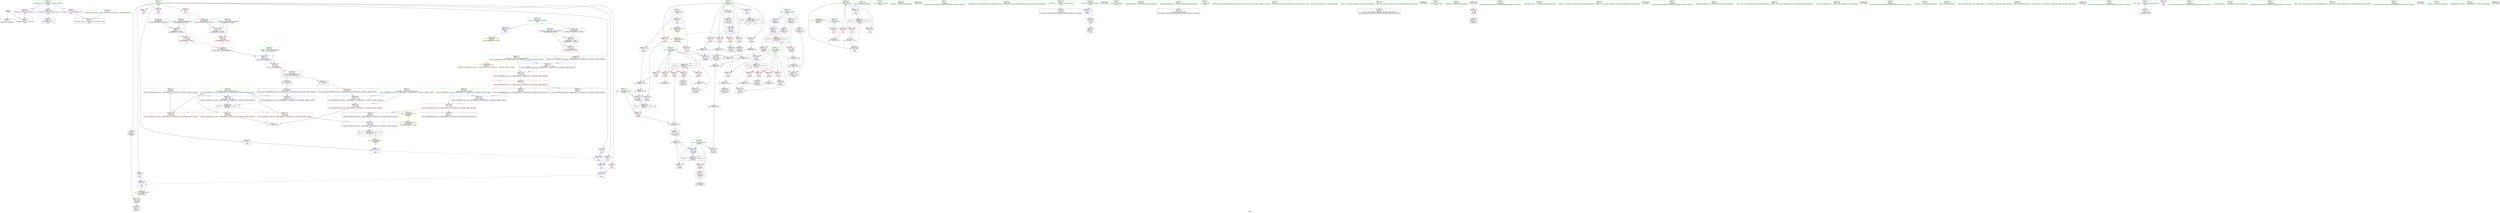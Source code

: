 digraph "SVFG" {
	label="SVFG";

	Node0x55f709852910 [shape=record,color=grey,label="{NodeID: 0\nNullPtr}"];
	Node0x55f709852910 -> Node0x55f70986d440[style=solid];
	Node0x55f709852910 -> Node0x55f709872c40[style=solid];
	Node0x55f70986bd70 [shape=record,color=purple,label="{NodeID: 97\n320\<--319\nincdec.ptr\<--\n_ZSt8__fill_aIPbbEN9__gnu_cxx11__enable_ifIXsr11__is_scalarIT0_EE7__valueEvE6__typeET_S6_RKS3_\n}"];
	Node0x55f70986bd70 -> Node0x55f709874400[style=solid];
	Node0x55f709869c20 [shape=record,color=green,label="{NodeID: 14\n8\<--15\nis\<--is_field_insensitive\nGlob }"];
	Node0x55f709869c20 -> Node0x55f70986e7b0[style=solid];
	Node0x55f709869c20 -> Node0x55f70986e880[style=solid];
	Node0x55f709869c20 -> Node0x55f70986e950[style=solid];
	Node0x55f709869c20 -> Node0x55f70986ea20[style=solid];
	Node0x55f709869c20 -> Node0x55f70986eaf0[style=solid];
	Node0x55f709869c20 -> Node0x55f70986ebc0[style=solid];
	Node0x55f709869c20 -> Node0x55f70986ec90[style=solid];
	Node0x55f709869c20 -> Node0x55f70986ed60[style=solid];
	Node0x55f709869c20 -> Node0x55f70986ee30[style=solid];
	Node0x55f70986c8d0 [shape=record,color=red,label="{NodeID: 111\n169\<--77\n\<--next\n_Z4workv\n}"];
	Node0x55f70986c8d0 -> Node0x55f7098794f0[style=solid];
	Node0x55f70986aa20 [shape=record,color=green,label="{NodeID: 28\n75\<--76\ni\<--i_field_insensitive\n_Z4workv\n}"];
	Node0x55f70986aa20 -> Node0x55f70986c4c0[style=solid];
	Node0x55f70986aa20 -> Node0x55f70986c590[style=solid];
	Node0x55f70986aa20 -> Node0x55f70986c660[style=solid];
	Node0x55f70986aa20 -> Node0x55f70986c730[style=solid];
	Node0x55f70986aa20 -> Node0x55f70986c800[style=solid];
	Node0x55f70986aa20 -> Node0x55f709872ee0[style=solid];
	Node0x55f70986aa20 -> Node0x55f709873080[style=solid];
	Node0x55f709871ce0 [shape=record,color=red,label="{NodeID: 125\n228\<--203\n\<--i\nmain\n}"];
	Node0x55f709871ce0 -> Node0x55f70987a0f0[style=solid];
	Node0x55f70986b6a0 [shape=record,color=green,label="{NodeID: 42\n235\<--236\nprintf\<--printf_field_insensitive\n}"];
	Node0x55f709872840 [shape=record,color=blue,label="{NodeID: 139\n18\<--19\nn\<--\nGlob }"];
	Node0x55f709872840 -> Node0x55f709884eb0[style=dashed];
	Node0x55f70986d340 [shape=record,color=green,label="{NodeID: 56\n32\<--331\n_GLOBAL__sub_I_xiaodao_0_1.cpp\<--_GLOBAL__sub_I_xiaodao_0_1.cpp_field_insensitive\n}"];
	Node0x55f70986d340 -> Node0x55f709872b40[style=solid];
	Node0x55f709879370 [shape=record,color=grey,label="{NodeID: 236\n150 = Binary(149, 100, )\n}"];
	Node0x55f709879370 -> Node0x55f7098732f0[style=solid];
	Node0x55f709873490 [shape=record,color=blue,label="{NodeID: 153\n79\<--174\nans\<--sub28\n_Z4workv\n}"];
	Node0x55f709873490 -> Node0x55f709883fb0[style=dashed];
	Node0x55f70986df90 [shape=record,color=black,label="{NodeID: 70\n157\<--156\nidxprom21\<--\n_Z4workv\n}"];
	Node0x55f709897870 [shape=record,color=black,label="{NodeID: 333\n237 = PHI(74, )\n}"];
	Node0x55f7098826b0 [shape=record,color=black,label="{NodeID: 250\nMR_14V_2 = PHI(MR_14V_3, MR_14V_1, )\npts\{150000 \}\n|{|<s1>17}}"];
	Node0x55f7098826b0 -> Node0x55f709874330[style=dashed];
	Node0x55f7098826b0:s1 -> Node0x55f70988ac00[style=dashed,color=blue];
	Node0x55f709873ff0 [shape=record,color=blue,label="{NodeID: 167\n292\<--289\n__first.addr\<--__first\n_ZSt8__fill_aIPbbEN9__gnu_cxx11__enable_ifIXsr11__is_scalarIT0_EE7__valueEvE6__typeET_S6_RKS3_\n}"];
	Node0x55f709873ff0 -> Node0x55f7098821b0[style=dashed];
	Node0x55f70986eaf0 [shape=record,color=purple,label="{NodeID: 84\n214\<--8\n\<--is\nmain\n}"];
	Node0x55f70986eaf0 -> Node0x55f7098737d0[style=solid];
	Node0x55f709868000 [shape=record,color=green,label="{NodeID: 1\n7\<--1\n__dso_handle\<--dummyObj\nGlob }"];
	Node0x55f70986be40 [shape=record,color=red,label="{NodeID: 98\n94\<--18\n\<--n\n_Z4workv\n}"];
	Node0x55f70986be40 -> Node0x55f70986d910[style=solid];
	Node0x55f709869d20 [shape=record,color=green,label="{NodeID: 15\n16\<--17\ncnt\<--cnt_field_insensitive\nGlob }"];
	Node0x55f709869d20 -> Node0x55f70986ef00[style=solid];
	Node0x55f709869d20 -> Node0x55f70986efd0[style=solid];
	Node0x55f709869d20 -> Node0x55f70986f0a0[style=solid];
	Node0x55f709869d20 -> Node0x55f70986f170[style=solid];
	Node0x55f709887790 [shape=record,color=yellow,style=double,label="{NodeID: 278\n4V_1 = ENCHI(MR_4V_0)\npts\{22 \}\nFun[_Z4workv]}"];
	Node0x55f709887790 -> Node0x55f70986c320[style=dashed];
	Node0x55f709887790 -> Node0x55f70986c3f0[style=dashed];
	Node0x55f70986c9a0 [shape=record,color=red,label="{NodeID: 112\n173\<--79\n\<--ans\n_Z4workv\n}"];
	Node0x55f70986c9a0 -> Node0x55f709879df0[style=solid];
	Node0x55f70986aaf0 [shape=record,color=green,label="{NodeID: 29\n77\<--78\nnext\<--next_field_insensitive\n_Z4workv\n}"];
	Node0x55f70986aaf0 -> Node0x55f70986c8d0[style=solid];
	Node0x55f70986aaf0 -> Node0x55f709873150[style=solid];
	Node0x55f70986aaf0 -> Node0x55f7098733c0[style=solid];
	Node0x55f709871db0 [shape=record,color=red,label="{NodeID: 126\n232\<--203\n\<--i\nmain\n}"];
	Node0x55f70986b7a0 [shape=record,color=green,label="{NodeID: 43\n239\<--240\n_ZNSolsEx\<--_ZNSolsEx_field_insensitive\n}"];
	Node0x55f709872940 [shape=record,color=blue,label="{NodeID: 140\n21\<--19\nL\<--\nGlob }"];
	Node0x55f709872940 -> Node0x55f709886360[style=dashed];
	Node0x55f70986d440 [shape=record,color=black,label="{NodeID: 57\n2\<--3\ndummyVal\<--dummyVal\n}"];
	Node0x55f7098794f0 [shape=record,color=grey,label="{NodeID: 237\n171 = Binary(169, 170, )\n}"];
	Node0x55f7098794f0 -> Node0x55f70986e060[style=solid];
	Node0x55f709873560 [shape=record,color=blue,label="{NodeID: 154\n81\<--178\ni16\<--dec30\n_Z4workv\n}"];
	Node0x55f709873560 -> Node0x55f7098844b0[style=dashed];
	Node0x55f70986e060 [shape=record,color=black,label="{NodeID: 71\n172\<--171\nconv27\<--sub26\n_Z4workv\n}"];
	Node0x55f70986e060 -> Node0x55f709879df0[style=solid];
	Node0x55f709897aa0 [shape=record,color=black,label="{NodeID: 334\n238 = PHI()\n}"];
	Node0x55f709882bb0 [shape=record,color=black,label="{NodeID: 251\nMR_6V_3 = PHI(MR_6V_4, MR_6V_2, )\npts\{76 \}\n}"];
	Node0x55f709882bb0 -> Node0x55f70986c4c0[style=dashed];
	Node0x55f709882bb0 -> Node0x55f70986c590[style=dashed];
	Node0x55f709882bb0 -> Node0x55f70986c660[style=dashed];
	Node0x55f709882bb0 -> Node0x55f70986c730[style=dashed];
	Node0x55f709882bb0 -> Node0x55f70986c800[style=dashed];
	Node0x55f709882bb0 -> Node0x55f709873080[style=dashed];
	Node0x55f7098740c0 [shape=record,color=blue,label="{NodeID: 168\n294\<--290\n__last.addr\<--__last\n_ZSt8__fill_aIPbbEN9__gnu_cxx11__enable_ifIXsr11__is_scalarIT0_EE7__valueEvE6__typeET_S6_RKS3_\n}"];
	Node0x55f7098740c0 -> Node0x55f709872430[style=dashed];
	Node0x55f70986ebc0 [shape=record,color=purple,label="{NodeID: 85\n217\<--8\n\<--is\nmain\n}"];
	Node0x55f70986ebc0 -> Node0x55f7098738a0[style=solid];
	Node0x55f709868b90 [shape=record,color=green,label="{NodeID: 2\n19\<--1\n\<--dummyObj\nCan only get source location for instruction, argument, global var or function.}"];
	Node0x55f709886360 [shape=record,color=yellow,style=double,label="{NodeID: 265\n4V_1 = ENCHI(MR_4V_0)\npts\{22 \}\nFun[main]|{<s0>12}}"];
	Node0x55f709886360:s0 -> Node0x55f709887790[style=dashed,color=red];
	Node0x55f70986bf10 [shape=record,color=red,label="{NodeID: 99\n98\<--18\n\<--n\n_Z4workv\n}"];
	Node0x55f70986bf10 -> Node0x55f709879c70[style=solid];
	Node0x55f709869e20 [shape=record,color=green,label="{NodeID: 16\n18\<--20\nn\<--n_field_insensitive\nGlob }"];
	Node0x55f709869e20 -> Node0x55f70986be40[style=solid];
	Node0x55f709869e20 -> Node0x55f70986bf10[style=solid];
	Node0x55f709869e20 -> Node0x55f70986bfe0[style=solid];
	Node0x55f709869e20 -> Node0x55f70986c0b0[style=solid];
	Node0x55f709869e20 -> Node0x55f70986c180[style=solid];
	Node0x55f709869e20 -> Node0x55f70986c250[style=solid];
	Node0x55f709869e20 -> Node0x55f709872840[style=solid];
	Node0x55f709869e20 -> Node0x55f709872d40[style=solid];
	Node0x55f70986ca70 [shape=record,color=red,label="{NodeID: 113\n181\<--79\n\<--ans\n_Z4workv\n}"];
	Node0x55f70986ca70 -> Node0x55f70986e130[style=solid];
	Node0x55f70986abc0 [shape=record,color=green,label="{NodeID: 30\n79\<--80\nans\<--ans_field_insensitive\n_Z4workv\n}"];
	Node0x55f70986abc0 -> Node0x55f70986c9a0[style=solid];
	Node0x55f70986abc0 -> Node0x55f70986ca70[style=solid];
	Node0x55f70986abc0 -> Node0x55f709873220[style=solid];
	Node0x55f70986abc0 -> Node0x55f709873490[style=solid];
	Node0x55f709871e80 [shape=record,color=red,label="{NodeID: 127\n247\<--203\n\<--i\nmain\n}"];
	Node0x55f709871e80 -> Node0x55f7098788f0[style=solid];
	Node0x55f70986b8a0 [shape=record,color=green,label="{NodeID: 44\n242\<--243\n_ZSt4endlIcSt11char_traitsIcEERSt13basic_ostreamIT_T0_ES6_\<--_ZSt4endlIcSt11char_traitsIcEERSt13basic_ostreamIT_T0_ES6__field_insensitive\n}"];
	Node0x55f709872a40 [shape=record,color=blue,label="{NodeID: 141\n336\<--31\nllvm.global_ctors_0\<--\nGlob }"];
	Node0x55f70986d540 [shape=record,color=black,label="{NodeID: 58\n24\<--23\n\<--_Z1sB5cxx11\nCan only get source location for instruction, argument, global var or function.}"];
	Node0x55f709879670 [shape=record,color=grey,label="{NodeID: 238\n118 = Binary(117, 100, )\n}"];
	Node0x55f709879670 -> Node0x55f70986dc50[style=solid];
	Node0x55f709873630 [shape=record,color=blue,label="{NodeID: 155\n197\<--19\nretval\<--\nmain\n}"];
	Node0x55f709873630 -> Node0x55f709871b40[style=dashed];
	Node0x55f70986e130 [shape=record,color=black,label="{NodeID: 72\n74\<--181\n_Z4workv_ret\<--\n_Z4workv\n|{<s0>12}}"];
	Node0x55f70986e130:s0 -> Node0x55f709897870[style=solid,color=blue];
	Node0x55f709897b70 [shape=record,color=black,label="{NodeID: 335\n241 = PHI()\n}"];
	Node0x55f7098830b0 [shape=record,color=black,label="{NodeID: 252\nMR_16V_3 = PHI(MR_16V_4, MR_16V_2, )\npts\{170000 \}\n|{|<s3>12}}"];
	Node0x55f7098830b0 -> Node0x55f7098719a0[style=dashed];
	Node0x55f7098830b0 -> Node0x55f709871a70[style=dashed];
	Node0x55f7098830b0 -> Node0x55f709872fb0[style=dashed];
	Node0x55f7098830b0:s3 -> Node0x55f709884eb0[style=dashed,color=blue];
	Node0x55f709874190 [shape=record,color=blue,label="{NodeID: 169\n296\<--291\n__value.addr\<--__value\n_ZSt8__fill_aIPbbEN9__gnu_cxx11__enable_ifIXsr11__is_scalarIT0_EE7__valueEvE6__typeET_S6_RKS3_\n}"];
	Node0x55f709874190 -> Node0x55f709872500[style=dashed];
	Node0x55f70986ec90 [shape=record,color=purple,label="{NodeID: 86\n219\<--8\n\<--is\nmain\n}"];
	Node0x55f70986ec90 -> Node0x55f709873970[style=solid];
	Node0x55f709868c20 [shape=record,color=green,label="{NodeID: 3\n26\<--1\n_ZSt3cin\<--dummyObj\nGlob }"];
	Node0x55f70986bfe0 [shape=record,color=red,label="{NodeID: 100\n136\<--18\n\<--n\n_Z4workv\n}"];
	Node0x55f70986bfe0 -> Node0x55f709873150[style=solid];
	Node0x55f709869f20 [shape=record,color=green,label="{NodeID: 17\n21\<--22\nL\<--L_field_insensitive\nGlob }"];
	Node0x55f709869f20 -> Node0x55f70986c320[style=solid];
	Node0x55f709869f20 -> Node0x55f70986c3f0[style=solid];
	Node0x55f709869f20 -> Node0x55f709872940[style=solid];
	Node0x55f70986cb40 [shape=record,color=red,label="{NodeID: 114\n153\<--81\n\<--i16\n_Z4workv\n}"];
	Node0x55f70986cb40 -> Node0x55f70987a570[style=solid];
	Node0x55f70986ac90 [shape=record,color=green,label="{NodeID: 31\n81\<--82\ni16\<--i16_field_insensitive\n_Z4workv\n}"];
	Node0x55f70986ac90 -> Node0x55f70986cb40[style=solid];
	Node0x55f70986ac90 -> Node0x55f709871500[style=solid];
	Node0x55f70986ac90 -> Node0x55f709871590[style=solid];
	Node0x55f70986ac90 -> Node0x55f709871660[style=solid];
	Node0x55f70986ac90 -> Node0x55f709871730[style=solid];
	Node0x55f70986ac90 -> Node0x55f7098732f0[style=solid];
	Node0x55f70986ac90 -> Node0x55f709873560[style=solid];
	Node0x55f709871f50 [shape=record,color=red,label="{NodeID: 128\n266\<--257\n\<--__first.addr\n_ZSt4fillIPbbEvT_S1_RKT0_\n|{<s0>15}}"];
	Node0x55f709871f50:s0 -> Node0x55f709898420[style=solid,color=red];
	Node0x55f70986b9a0 [shape=record,color=green,label="{NodeID: 45\n244\<--245\n_ZNSolsEPFRSoS_E\<--_ZNSolsEPFRSoS_E_field_insensitive\n}"];
	Node0x55f709872b40 [shape=record,color=blue,label="{NodeID: 142\n337\<--32\nllvm.global_ctors_1\<--_GLOBAL__sub_I_xiaodao_0_1.cpp\nGlob }"];
	Node0x55f70986d640 [shape=record,color=black,label="{NodeID: 59\n43\<--44\n\<--_ZNSt8ios_base4InitD1Ev\nCan only get source location for instruction, argument, global var or function.}"];
	Node0x55f70988ac00 [shape=record,color=yellow,style=double,label="{NodeID: 322\n14V_2 = CSCHI(MR_14V_1)\npts\{150000 \}\nCS[]|{<s0>9}}"];
	Node0x55f70988ac00:s0 -> Node0x55f7098737d0[style=dashed,color=blue];
	Node0x55f7098797f0 [shape=record,color=grey,label="{NodeID: 239\n178 = Binary(177, 133, )\n}"];
	Node0x55f7098797f0 -> Node0x55f709873560[style=solid];
	Node0x55f709873700 [shape=record,color=blue,label="{NodeID: 156\n199\<--207\nref.tmp\<--\nmain\n|{<s0>9}}"];
	Node0x55f709873700:s0 -> Node0x55f7098871f0[style=dashed,color=red];
	Node0x55f70986e200 [shape=record,color=black,label="{NodeID: 73\n196\<--251\nmain_ret\<--\nmain\n}"];
	Node0x55f709897c40 [shape=record,color=black,label="{NodeID: 336\n289 = PHI(267, )\n0th arg _ZSt8__fill_aIPbbEN9__gnu_cxx11__enable_ifIXsr11__is_scalarIT0_EE7__valueEvE6__typeET_S6_RKS3_ }"];
	Node0x55f709897c40 -> Node0x55f709873ff0[style=solid];
	Node0x55f709874260 [shape=record,color=blue,label="{NodeID: 170\n298\<--306\n__tmp\<--frombool\n_ZSt8__fill_aIPbbEN9__gnu_cxx11__enable_ifIXsr11__is_scalarIT0_EE7__valueEvE6__typeET_S6_RKS3_\n}"];
	Node0x55f709874260 -> Node0x55f7098725d0[style=dashed];
	Node0x55f70986ed60 [shape=record,color=purple,label="{NodeID: 87\n221\<--8\n\<--is\nmain\n}"];
	Node0x55f70986ed60 -> Node0x55f709873a40[style=solid];
	Node0x55f709868cb0 [shape=record,color=green,label="{NodeID: 4\n27\<--1\n.str\<--dummyObj\nGlob }"];
	Node0x55f70986c0b0 [shape=record,color=red,label="{NodeID: 101\n138\<--18\n\<--n\n_Z4workv\n}"];
	Node0x55f70986c0b0 -> Node0x55f70986ddf0[style=solid];
	Node0x55f70986a020 [shape=record,color=green,label="{NodeID: 18\n23\<--25\n_Z1sB5cxx11\<--_Z1sB5cxx11_field_insensitive\nGlob }"];
	Node0x55f70986a020 -> Node0x55f70986d540[style=solid];
	Node0x55f709871500 [shape=record,color=red,label="{NodeID: 115\n156\<--81\n\<--i16\n_Z4workv\n}"];
	Node0x55f709871500 -> Node0x55f70986df90[style=solid];
	Node0x55f70986ad60 [shape=record,color=green,label="{NodeID: 32\n84\<--85\n_ZStrsIcSt11char_traitsIcESaIcEERSt13basic_istreamIT_T0_ES7_RNSt7__cxx1112basic_stringIS4_S5_T1_EE\<--_ZStrsIcSt11char_traitsIcESaIcEERSt13basic_istreamIT_T0_ES7_RNSt7__cxx1112basic_stringIS4_S5_T1_EE_field_insensitive\n}"];
	Node0x55f709872020 [shape=record,color=red,label="{NodeID: 129\n270\<--259\n\<--__last.addr\n_ZSt4fillIPbbEvT_S1_RKT0_\n|{<s0>16}}"];
	Node0x55f709872020:s0 -> Node0x55f709898420[style=solid,color=red];
	Node0x55f70986baa0 [shape=record,color=green,label="{NodeID: 46\n257\<--258\n__first.addr\<--__first.addr_field_insensitive\n_ZSt4fillIPbbEvT_S1_RKT0_\n}"];
	Node0x55f70986baa0 -> Node0x55f709871f50[style=solid];
	Node0x55f70986baa0 -> Node0x55f709873d80[style=solid];
	Node0x55f709872c40 [shape=record,color=blue, style = dotted,label="{NodeID: 143\n338\<--3\nllvm.global_ctors_2\<--dummyVal\nGlob }"];
	Node0x55f70986d740 [shape=record,color=black,label="{NodeID: 60\n64\<--65\n\<--_ZNSt7__cxx1112basic_stringIcSt11char_traitsIcESaIcEED1Ev\nCan only get source location for instruction, argument, global var or function.}"];
	Node0x55f709895b90 [shape=record,color=black,label="{NodeID: 323\n83 = PHI()\n}"];
	Node0x55f709879970 [shape=record,color=grey,label="{NodeID: 240\n132 = Binary(131, 133, )\n}"];
	Node0x55f709879970 -> Node0x55f709873080[style=solid];
	Node0x55f7098737d0 [shape=record,color=blue,label="{NodeID: 157\n214\<--216\n\<--\nmain\n}"];
	Node0x55f7098737d0 -> Node0x55f7098738a0[style=dashed];
	Node0x55f70986e2d0 [shape=record,color=black,label="{NodeID: 74\n305\<--304\ntobool\<--\n_ZSt8__fill_aIPbbEN9__gnu_cxx11__enable_ifIXsr11__is_scalarIT0_EE7__valueEvE6__typeET_S6_RKS3_\n}"];
	Node0x55f709897de0 [shape=record,color=black,label="{NodeID: 337\n290 = PHI(271, )\n1st arg _ZSt8__fill_aIPbbEN9__gnu_cxx11__enable_ifIXsr11__is_scalarIT0_EE7__valueEvE6__typeET_S6_RKS3_ }"];
	Node0x55f709897de0 -> Node0x55f7098740c0[style=solid];
	Node0x55f709883ab0 [shape=record,color=black,label="{NodeID: 254\nMR_8V_3 = PHI(MR_8V_5, MR_8V_2, )\npts\{78 \}\n}"];
	Node0x55f709883ab0 -> Node0x55f70986c8d0[style=dashed];
	Node0x55f709883ab0 -> Node0x55f7098733c0[style=dashed];
	Node0x55f709883ab0 -> Node0x55f709883ab0[style=dashed];
	Node0x55f709874330 [shape=record,color=blue,label="{NodeID: 171\n315\<--316\n\<--frombool2\n_ZSt8__fill_aIPbbEN9__gnu_cxx11__enable_ifIXsr11__is_scalarIT0_EE7__valueEvE6__typeET_S6_RKS3_\n}"];
	Node0x55f709874330 -> Node0x55f7098826b0[style=dashed];
	Node0x55f70986ee30 [shape=record,color=purple,label="{NodeID: 88\n223\<--8\n\<--is\nmain\n}"];
	Node0x55f70986ee30 -> Node0x55f709873b10[style=solid];
	Node0x55f709868d40 [shape=record,color=green,label="{NodeID: 5\n29\<--1\n_ZSt4cout\<--dummyObj\nGlob }"];
	Node0x55f709886e40 [shape=record,color=yellow,style=double,label="{NodeID: 268\n23V_1 = ENCHI(MR_23V_0)\npts\{202 \}\nFun[main]}"];
	Node0x55f709886e40 -> Node0x55f709871c10[style=dashed];
	Node0x55f70986c180 [shape=record,color=red,label="{NodeID: 102\n142\<--18\n\<--n\n_Z4workv\n}"];
	Node0x55f70986c180 -> Node0x55f709878a70[style=solid];
	Node0x55f70986a120 [shape=record,color=green,label="{NodeID: 19\n30\<--34\nllvm.global_ctors\<--llvm.global_ctors_field_insensitive\nGlob }"];
	Node0x55f70986a120 -> Node0x55f70986f310[style=solid];
	Node0x55f70986a120 -> Node0x55f70986f410[style=solid];
	Node0x55f70986a120 -> Node0x55f70986bc70[style=solid];
	Node0x55f709871590 [shape=record,color=red,label="{NodeID: 116\n163\<--81\n\<--i16\n_Z4workv\n}"];
	Node0x55f709871590 -> Node0x55f709879070[style=solid];
	Node0x55f70986ae60 [shape=record,color=green,label="{NodeID: 33\n87\<--88\n_ZNSirsERi\<--_ZNSirsERi_field_insensitive\n}"];
	Node0x55f7098720f0 [shape=record,color=red,label="{NodeID: 130\n272\<--261\n\<--__value.addr\n_ZSt4fillIPbbEvT_S1_RKT0_\n|{<s0>17}}"];
	Node0x55f7098720f0:s0 -> Node0x55f709897f20[style=solid,color=red];
	Node0x55f70986bb70 [shape=record,color=green,label="{NodeID: 47\n259\<--260\n__last.addr\<--__last.addr_field_insensitive\n_ZSt4fillIPbbEvT_S1_RKT0_\n}"];
	Node0x55f70986bb70 -> Node0x55f709872020[style=solid];
	Node0x55f70986bb70 -> Node0x55f709873e50[style=solid];
	Node0x55f709872d40 [shape=record,color=blue,label="{NodeID: 144\n18\<--92\nn\<--conv\n_Z4workv\n|{|<s6>12}}"];
	Node0x55f709872d40 -> Node0x55f70986be40[style=dashed];
	Node0x55f709872d40 -> Node0x55f70986bf10[style=dashed];
	Node0x55f709872d40 -> Node0x55f70986bfe0[style=dashed];
	Node0x55f709872d40 -> Node0x55f70986c0b0[style=dashed];
	Node0x55f709872d40 -> Node0x55f70986c180[style=dashed];
	Node0x55f709872d40 -> Node0x55f70986c250[style=dashed];
	Node0x55f709872d40:s6 -> Node0x55f709884eb0[style=dashed,color=blue];
	Node0x55f70986d840 [shape=record,color=black,label="{NodeID: 61\n92\<--89\nconv\<--call2\n_Z4workv\n}"];
	Node0x55f70986d840 -> Node0x55f709872d40[style=solid];
	Node0x55f709894c30 [shape=record,color=black,label="{NodeID: 324\n108 = PHI()\n}"];
	Node0x55f709894c30 -> Node0x55f709871800[style=solid];
	Node0x55f709879af0 [shape=record,color=grey,label="{NodeID: 241\n122 = Binary(121, 100, )\n}"];
	Node0x55f709879af0 -> Node0x55f709588470[style=solid];
	Node0x55f7098738a0 [shape=record,color=blue,label="{NodeID: 158\n217\<--216\n\<--\nmain\n}"];
	Node0x55f7098738a0 -> Node0x55f709873970[style=dashed];
	Node0x55f70986e3a0 [shape=record,color=black,label="{NodeID: 75\n306\<--304\nfrombool\<--\n_ZSt8__fill_aIPbbEN9__gnu_cxx11__enable_ifIXsr11__is_scalarIT0_EE7__valueEvE6__typeET_S6_RKS3_\n}"];
	Node0x55f70986e3a0 -> Node0x55f709874260[style=solid];
	Node0x55f709897f20 [shape=record,color=black,label="{NodeID: 338\n291 = PHI(272, )\n2nd arg _ZSt8__fill_aIPbbEN9__gnu_cxx11__enable_ifIXsr11__is_scalarIT0_EE7__valueEvE6__typeET_S6_RKS3_ }"];
	Node0x55f709897f20 -> Node0x55f709874190[style=solid];
	Node0x55f709883fb0 [shape=record,color=black,label="{NodeID: 255\nMR_10V_3 = PHI(MR_10V_4, MR_10V_2, )\npts\{80 \}\n}"];
	Node0x55f709883fb0 -> Node0x55f70986c9a0[style=dashed];
	Node0x55f709883fb0 -> Node0x55f70986ca70[style=dashed];
	Node0x55f709883fb0 -> Node0x55f709873490[style=dashed];
	Node0x55f709874400 [shape=record,color=blue,label="{NodeID: 172\n292\<--320\n__first.addr\<--incdec.ptr\n_ZSt8__fill_aIPbbEN9__gnu_cxx11__enable_ifIXsr11__is_scalarIT0_EE7__valueEvE6__typeET_S6_RKS3_\n}"];
	Node0x55f709874400 -> Node0x55f7098821b0[style=dashed];
	Node0x55f70986ef00 [shape=record,color=purple,label="{NodeID: 89\n96\<--16\narrayidx\<--cnt\n_Z4workv\n}"];
	Node0x55f70986ef00 -> Node0x55f709872e10[style=solid];
	Node0x55f709869580 [shape=record,color=green,label="{NodeID: 6\n31\<--1\n\<--dummyObj\nCan only get source location for instruction, argument, global var or function.}"];
	Node0x55f70986c250 [shape=record,color=red,label="{NodeID: 103\n149\<--18\n\<--n\n_Z4workv\n}"];
	Node0x55f70986c250 -> Node0x55f709879370[style=solid];
	Node0x55f70986a220 [shape=record,color=green,label="{NodeID: 20\n35\<--36\n__cxx_global_var_init\<--__cxx_global_var_init_field_insensitive\n}"];
	Node0x55f709887bf0 [shape=record,color=yellow,style=double,label="{NodeID: 283\n14V_1 = ENCHI(MR_14V_0)\npts\{150000 \}\nFun[_Z4workv]}"];
	Node0x55f709887bf0 -> Node0x55f7098718d0[style=dashed];
	Node0x55f709871660 [shape=record,color=red,label="{NodeID: 117\n170\<--81\n\<--i16\n_Z4workv\n}"];
	Node0x55f709871660 -> Node0x55f7098794f0[style=solid];
	Node0x55f70986af60 [shape=record,color=green,label="{NodeID: 34\n90\<--91\n_ZNKSt7__cxx1112basic_stringIcSt11char_traitsIcESaIcEE4sizeEv\<--_ZNKSt7__cxx1112basic_stringIcSt11char_traitsIcESaIcEE4sizeEv_field_insensitive\n}"];
	Node0x55f7098721c0 [shape=record,color=red,label="{NodeID: 131\n309\<--292\n\<--__first.addr\n_ZSt8__fill_aIPbbEN9__gnu_cxx11__enable_ifIXsr11__is_scalarIT0_EE7__valueEvE6__typeET_S6_RKS3_\n}"];
	Node0x55f7098721c0 -> Node0x55f709879f70[style=solid];
	Node0x55f70986cc60 [shape=record,color=green,label="{NodeID: 48\n261\<--262\n__value.addr\<--__value.addr_field_insensitive\n_ZSt4fillIPbbEvT_S1_RKT0_\n}"];
	Node0x55f70986cc60 -> Node0x55f7098720f0[style=solid];
	Node0x55f70986cc60 -> Node0x55f709873f20[style=solid];
	Node0x55f709588470 [shape=record,color=black,label="{NodeID: 228\n125 = PHI(122, 19, )\n}"];
	Node0x55f709588470 -> Node0x55f709872fb0[style=solid];
	Node0x55f709872e10 [shape=record,color=blue,label="{NodeID: 145\n96\<--19\narrayidx\<--\n_Z4workv\n}"];
	Node0x55f709872e10 -> Node0x55f7098830b0[style=dashed];
	Node0x55f70986d910 [shape=record,color=black,label="{NodeID: 62\n95\<--94\nidxprom\<--\n_Z4workv\n}"];
	Node0x55f709894d30 [shape=record,color=black,label="{NodeID: 325\n42 = PHI()\n}"];
	Node0x55f709879c70 [shape=record,color=grey,label="{NodeID: 242\n99 = Binary(98, 100, )\n}"];
	Node0x55f709879c70 -> Node0x55f709872ee0[style=solid];
	Node0x55f709873970 [shape=record,color=blue,label="{NodeID: 159\n219\<--216\n\<--\nmain\n}"];
	Node0x55f709873970 -> Node0x55f709873a40[style=dashed];
	Node0x55f70986e470 [shape=record,color=black,label="{NodeID: 76\n314\<--313\ntobool1\<--\n_ZSt8__fill_aIPbbEN9__gnu_cxx11__enable_ifIXsr11__is_scalarIT0_EE7__valueEvE6__typeET_S6_RKS3_\n}"];
	Node0x55f709898060 [shape=record,color=black,label="{NodeID: 339\n254 = PHI(208, )\n0th arg _ZSt4fillIPbbEvT_S1_RKT0_ }"];
	Node0x55f709898060 -> Node0x55f709873d80[style=solid];
	Node0x55f7098844b0 [shape=record,color=black,label="{NodeID: 256\nMR_12V_3 = PHI(MR_12V_4, MR_12V_2, )\npts\{82 \}\n}"];
	Node0x55f7098844b0 -> Node0x55f70986cb40[style=dashed];
	Node0x55f7098844b0 -> Node0x55f709871500[style=dashed];
	Node0x55f7098844b0 -> Node0x55f709871590[style=dashed];
	Node0x55f7098844b0 -> Node0x55f709871660[style=dashed];
	Node0x55f7098844b0 -> Node0x55f709871730[style=dashed];
	Node0x55f7098844b0 -> Node0x55f709873560[style=dashed];
	Node0x55f7098744d0 [shape=record,color=blue,label="{NodeID: 173\n326\<--325\n__it.addr\<--__it\n_ZSt12__niter_baseIPbET_S1_\n}"];
	Node0x55f7098744d0 -> Node0x55f709872770[style=dashed];
	Node0x55f70986efd0 [shape=record,color=purple,label="{NodeID: 90\n120\<--16\narrayidx8\<--cnt\n_Z4workv\n}"];
	Node0x55f70986efd0 -> Node0x55f7098719a0[style=solid];
	Node0x55f709869610 [shape=record,color=green,label="{NodeID: 7\n100\<--1\n\<--dummyObj\nCan only get source location for instruction, argument, global var or function.}"];
	Node0x55f709887000 [shape=record,color=yellow,style=double,label="{NodeID: 270\n14V_1 = ENCHI(MR_14V_0)\npts\{150000 \}\nFun[main]|{<s0>9}}"];
	Node0x55f709887000:s0 -> Node0x55f7098875a0[style=dashed,color=red];
	Node0x55f70986c320 [shape=record,color=red,label="{NodeID: 104\n160\<--21\n\<--L\n_Z4workv\n}"];
	Node0x55f70986c320 -> Node0x55f70987a270[style=solid];
	Node0x55f70986a320 [shape=record,color=green,label="{NodeID: 21\n39\<--40\n_ZNSt8ios_base4InitC1Ev\<--_ZNSt8ios_base4InitC1Ev_field_insensitive\n}"];
	Node0x55f709871730 [shape=record,color=red,label="{NodeID: 118\n177\<--81\n\<--i16\n_Z4workv\n}"];
	Node0x55f709871730 -> Node0x55f7098797f0[style=solid];
	Node0x55f70986b060 [shape=record,color=green,label="{NodeID: 35\n109\<--110\n_ZNSt7__cxx1112basic_stringIcSt11char_traitsIcESaIcEEixEm\<--_ZNSt7__cxx1112basic_stringIcSt11char_traitsIcESaIcEEixEm_field_insensitive\n}"];
	Node0x55f709872290 [shape=record,color=red,label="{NodeID: 132\n315\<--292\n\<--__first.addr\n_ZSt8__fill_aIPbbEN9__gnu_cxx11__enable_ifIXsr11__is_scalarIT0_EE7__valueEvE6__typeET_S6_RKS3_\n}"];
	Node0x55f709872290 -> Node0x55f709874330[style=solid];
	Node0x55f70986cd30 [shape=record,color=green,label="{NodeID: 49\n268\<--269\n_ZSt12__niter_baseIPbET_S1_\<--_ZSt12__niter_baseIPbET_S1__field_insensitive\n}"];
	Node0x55f7098788f0 [shape=record,color=grey,label="{NodeID: 229\n248 = Binary(247, 100, )\n}"];
	Node0x55f7098788f0 -> Node0x55f709873cb0[style=solid];
	Node0x55f709872ee0 [shape=record,color=blue,label="{NodeID: 146\n75\<--99\ni\<--sub\n_Z4workv\n}"];
	Node0x55f709872ee0 -> Node0x55f709882bb0[style=dashed];
	Node0x55f70986d9e0 [shape=record,color=black,label="{NodeID: 63\n107\<--106\nconv3\<--\n_Z4workv\n}"];
	Node0x55f709894e00 [shape=record,color=black,label="{NodeID: 326\n63 = PHI()\n}"];
	Node0x55f709879df0 [shape=record,color=grey,label="{NodeID: 243\n174 = Binary(173, 172, )\n}"];
	Node0x55f709879df0 -> Node0x55f709873490[style=solid];
	Node0x55f709873a40 [shape=record,color=blue,label="{NodeID: 160\n221\<--216\n\<--\nmain\n}"];
	Node0x55f709873a40 -> Node0x55f709873b10[style=dashed];
	Node0x55f70986e540 [shape=record,color=black,label="{NodeID: 77\n316\<--313\nfrombool2\<--\n_ZSt8__fill_aIPbbEN9__gnu_cxx11__enable_ifIXsr11__is_scalarIT0_EE7__valueEvE6__typeET_S6_RKS3_\n}"];
	Node0x55f70986e540 -> Node0x55f709874330[style=solid];
	Node0x55f7098981a0 [shape=record,color=black,label="{NodeID: 340\n255 = PHI(210, )\n1st arg _ZSt4fillIPbbEvT_S1_RKT0_ }"];
	Node0x55f7098981a0 -> Node0x55f709873e50[style=solid];
	Node0x55f7098849b0 [shape=record,color=black,label="{NodeID: 257\nMR_25V_3 = PHI(MR_25V_4, MR_25V_2, )\npts\{204 \}\n}"];
	Node0x55f7098849b0 -> Node0x55f709871ce0[style=dashed];
	Node0x55f7098849b0 -> Node0x55f709871db0[style=dashed];
	Node0x55f7098849b0 -> Node0x55f709871e80[style=dashed];
	Node0x55f7098849b0 -> Node0x55f709873cb0[style=dashed];
	Node0x55f70986f0a0 [shape=record,color=purple,label="{NodeID: 91\n128\<--16\narrayidx11\<--cnt\n_Z4workv\n}"];
	Node0x55f70986f0a0 -> Node0x55f709872fb0[style=solid];
	Node0x55f7098696a0 [shape=record,color=green,label="{NodeID: 8\n133\<--1\n\<--dummyObj\nCan only get source location for instruction, argument, global var or function.}"];
	Node0x55f70986c3f0 [shape=record,color=red,label="{NodeID: 105\n164\<--21\n\<--L\n_Z4workv\n}"];
	Node0x55f70986c3f0 -> Node0x55f709879070[style=solid];
	Node0x55f70986a420 [shape=record,color=green,label="{NodeID: 22\n45\<--46\n__cxa_atexit\<--__cxa_atexit_field_insensitive\n}"];
	Node0x55f709871800 [shape=record,color=red,label="{NodeID: 119\n111\<--108\n\<--call4\n_Z4workv\n}"];
	Node0x55f709871800 -> Node0x55f70986dab0[style=solid];
	Node0x55f70986b160 [shape=record,color=green,label="{NodeID: 36\n194\<--195\nmain\<--main_field_insensitive\n}"];
	Node0x55f709872360 [shape=record,color=red,label="{NodeID: 133\n319\<--292\n\<--__first.addr\n_ZSt8__fill_aIPbbEN9__gnu_cxx11__enable_ifIXsr11__is_scalarIT0_EE7__valueEvE6__typeET_S6_RKS3_\n}"];
	Node0x55f709872360 -> Node0x55f70986bd70[style=solid];
	Node0x55f70986ce30 [shape=record,color=green,label="{NodeID: 50\n274\<--275\n_ZSt8__fill_aIPbbEN9__gnu_cxx11__enable_ifIXsr11__is_scalarIT0_EE7__valueEvE6__typeET_S6_RKS3_\<--_ZSt8__fill_aIPbbEN9__gnu_cxx11__enable_ifIXsr11__is_scalarIT0_EE7__valueEvE6__typeET_S6_RKS3__field_insensitive\n}"];
	Node0x55f709878a70 [shape=record,color=grey,label="{NodeID: 230\n143 = Binary(142, 100, )\n}"];
	Node0x55f709878a70 -> Node0x55f70986dec0[style=solid];
	Node0x55f709872fb0 [shape=record,color=blue,label="{NodeID: 147\n128\<--125\narrayidx11\<--cond\n_Z4workv\n}"];
	Node0x55f709872fb0 -> Node0x55f7098830b0[style=dashed];
	Node0x55f70986dab0 [shape=record,color=black,label="{NodeID: 64\n112\<--111\nidxprom5\<--\n_Z4workv\n}"];
	Node0x55f709894ed0 [shape=record,color=black,label="{NodeID: 327\n86 = PHI()\n}"];
	Node0x55f709879f70 [shape=record,color=grey,label="{NodeID: 244\n311 = cmp(309, 310, )\n}"];
	Node0x55f709873b10 [shape=record,color=blue,label="{NodeID: 161\n223\<--216\n\<--\nmain\n|{<s0>12}}"];
	Node0x55f709873b10:s0 -> Node0x55f709887bf0[style=dashed,color=red];
	Node0x55f70986e610 [shape=record,color=black,label="{NodeID: 78\n324\<--329\n_ZSt12__niter_baseIPbET_S1__ret\<--\n_ZSt12__niter_baseIPbET_S1_\n|{<s0>15|<s1>16}}"];
	Node0x55f70986e610:s0 -> Node0x55f709897230[style=solid,color=blue];
	Node0x55f70986e610:s1 -> Node0x55f709897300[style=solid,color=blue];
	Node0x55f7098982e0 [shape=record,color=black,label="{NodeID: 341\n256 = PHI(199, )\n2nd arg _ZSt4fillIPbbEvT_S1_RKT0_ }"];
	Node0x55f7098982e0 -> Node0x55f709873f20[style=solid];
	Node0x55f709884eb0 [shape=record,color=black,label="{NodeID: 258\nMR_28V_2 = PHI(MR_28V_3, MR_28V_1, )\npts\{20 170000 \}\n|{<s0>12|<s1>12}}"];
	Node0x55f709884eb0:s0 -> Node0x55f709872d40[style=dashed,color=red];
	Node0x55f709884eb0:s1 -> Node0x55f709872e10[style=dashed,color=red];
	Node0x55f70986f170 [shape=record,color=purple,label="{NodeID: 92\n158\<--16\narrayidx22\<--cnt\n_Z4workv\n}"];
	Node0x55f70986f170 -> Node0x55f709871a70[style=solid];
	Node0x55f709869760 [shape=record,color=green,label="{NodeID: 9\n141\<--1\n\<--dummyObj\nCan only get source location for instruction, argument, global var or function.}"];
	Node0x55f7098871f0 [shape=record,color=yellow,style=double,label="{NodeID: 272\n21V_1 = ENCHI(MR_21V_0)\npts\{200 \}\nFun[_ZSt4fillIPbbEvT_S1_RKT0_]|{<s0>17}}"];
	Node0x55f7098871f0:s0 -> Node0x55f7098853e0[style=dashed,color=red];
	Node0x55f70986c4c0 [shape=record,color=red,label="{NodeID: 106\n103\<--75\n\<--i\n_Z4workv\n}"];
	Node0x55f70986c4c0 -> Node0x55f70987a3f0[style=solid];
	Node0x55f70986a520 [shape=record,color=green,label="{NodeID: 23\n44\<--50\n_ZNSt8ios_base4InitD1Ev\<--_ZNSt8ios_base4InitD1Ev_field_insensitive\n}"];
	Node0x55f70986a520 -> Node0x55f70986d640[style=solid];
	Node0x55f7098718d0 [shape=record,color=red,label="{NodeID: 120\n114\<--113\n\<--arrayidx6\n_Z4workv\n}"];
	Node0x55f7098718d0 -> Node0x55f70986db80[style=solid];
	Node0x55f70986b260 [shape=record,color=green,label="{NodeID: 37\n197\<--198\nretval\<--retval_field_insensitive\nmain\n}"];
	Node0x55f70986b260 -> Node0x55f709871b40[style=solid];
	Node0x55f70986b260 -> Node0x55f709873630[style=solid];
	Node0x55f709872430 [shape=record,color=red,label="{NodeID: 134\n310\<--294\n\<--__last.addr\n_ZSt8__fill_aIPbbEN9__gnu_cxx11__enable_ifIXsr11__is_scalarIT0_EE7__valueEvE6__typeET_S6_RKS3_\n}"];
	Node0x55f709872430 -> Node0x55f709879f70[style=solid];
	Node0x55f70986cf30 [shape=record,color=green,label="{NodeID: 51\n292\<--293\n__first.addr\<--__first.addr_field_insensitive\n_ZSt8__fill_aIPbbEN9__gnu_cxx11__enable_ifIXsr11__is_scalarIT0_EE7__valueEvE6__typeET_S6_RKS3_\n}"];
	Node0x55f70986cf30 -> Node0x55f7098721c0[style=solid];
	Node0x55f70986cf30 -> Node0x55f709872290[style=solid];
	Node0x55f70986cf30 -> Node0x55f709872360[style=solid];
	Node0x55f70986cf30 -> Node0x55f709873ff0[style=solid];
	Node0x55f70986cf30 -> Node0x55f709874400[style=solid];
	Node0x55f709878bf0 [shape=record,color=grey,label="{NodeID: 231\n140 = Binary(141, 139, )\n}"];
	Node0x55f709878bf0 -> Node0x55f709878ef0[style=solid];
	Node0x55f709873080 [shape=record,color=blue,label="{NodeID: 148\n75\<--132\ni\<--dec\n_Z4workv\n}"];
	Node0x55f709873080 -> Node0x55f709882bb0[style=dashed];
	Node0x55f70986db80 [shape=record,color=black,label="{NodeID: 65\n115\<--114\ntobool\<--\n_Z4workv\n}"];
	Node0x55f709894fd0 [shape=record,color=black,label="{NodeID: 328\n89 = PHI()\n}"];
	Node0x55f709894fd0 -> Node0x55f70986d840[style=solid];
	Node0x55f70987a0f0 [shape=record,color=grey,label="{NodeID: 245\n230 = cmp(228, 229, )\n}"];
	Node0x55f709873be0 [shape=record,color=blue,label="{NodeID: 162\n203\<--100\ni\<--\nmain\n}"];
	Node0x55f709873be0 -> Node0x55f7098849b0[style=dashed];
	Node0x55f70986e6e0 [shape=record,color=purple,label="{NodeID: 79\n41\<--4\n\<--_ZStL8__ioinit\n__cxx_global_var_init\n}"];
	Node0x55f709898420 [shape=record,color=black,label="{NodeID: 342\n325 = PHI(266, 270, )\n0th arg _ZSt12__niter_baseIPbET_S1_ }"];
	Node0x55f709898420 -> Node0x55f7098744d0[style=solid];
	Node0x55f7098853e0 [shape=record,color=yellow,style=double,label="{NodeID: 259\n21V_1 = ENCHI(MR_21V_0)\npts\{200 \}\nFun[_ZSt8__fill_aIPbbEN9__gnu_cxx11__enable_ifIXsr11__is_scalarIT0_EE7__valueEvE6__typeET_S6_RKS3_]}"];
	Node0x55f7098853e0 -> Node0x55f7098726a0[style=dashed];
	Node0x55f70986f240 [shape=record,color=purple,label="{NodeID: 93\n233\<--27\n\<--.str\nmain\n}"];
	Node0x55f709869820 [shape=record,color=green,label="{NodeID: 10\n147\<--1\n\<--dummyObj\nCan only get source location for instruction, argument, global var or function.}"];
	Node0x55f70986c590 [shape=record,color=red,label="{NodeID: 107\n106\<--75\n\<--i\n_Z4workv\n}"];
	Node0x55f70986c590 -> Node0x55f70986d9e0[style=solid];
	Node0x55f70986a620 [shape=record,color=green,label="{NodeID: 24\n57\<--58\n__cxx_global_var_init.1\<--__cxx_global_var_init.1_field_insensitive\n}"];
	Node0x55f7098719a0 [shape=record,color=red,label="{NodeID: 121\n121\<--120\n\<--arrayidx8\n_Z4workv\n}"];
	Node0x55f7098719a0 -> Node0x55f709879af0[style=solid];
	Node0x55f70986b330 [shape=record,color=green,label="{NodeID: 38\n199\<--200\nref.tmp\<--ref.tmp_field_insensitive\nmain\n|{|<s1>9}}"];
	Node0x55f70986b330 -> Node0x55f709873700[style=solid];
	Node0x55f70986b330:s1 -> Node0x55f7098982e0[style=solid,color=red];
	Node0x55f709872500 [shape=record,color=red,label="{NodeID: 135\n303\<--296\n\<--__value.addr\n_ZSt8__fill_aIPbbEN9__gnu_cxx11__enable_ifIXsr11__is_scalarIT0_EE7__valueEvE6__typeET_S6_RKS3_\n}"];
	Node0x55f709872500 -> Node0x55f7098726a0[style=solid];
	Node0x55f70986d000 [shape=record,color=green,label="{NodeID: 52\n294\<--295\n__last.addr\<--__last.addr_field_insensitive\n_ZSt8__fill_aIPbbEN9__gnu_cxx11__enable_ifIXsr11__is_scalarIT0_EE7__valueEvE6__typeET_S6_RKS3_\n}"];
	Node0x55f70986d000 -> Node0x55f709872430[style=solid];
	Node0x55f70986d000 -> Node0x55f7098740c0[style=solid];
	Node0x55f709878d70 [shape=record,color=grey,label="{NodeID: 232\n146 = Binary(145, 147, )\n}"];
	Node0x55f709878d70 -> Node0x55f709873220[style=solid];
	Node0x55f709873150 [shape=record,color=blue,label="{NodeID: 149\n77\<--136\nnext\<--\n_Z4workv\n}"];
	Node0x55f709873150 -> Node0x55f709883ab0[style=dashed];
	Node0x55f70986dc50 [shape=record,color=black,label="{NodeID: 66\n119\<--118\nidxprom7\<--add\n_Z4workv\n}"];
	Node0x55f709897230 [shape=record,color=black,label="{NodeID: 329\n267 = PHI(324, )\n|{<s0>17}}"];
	Node0x55f709897230:s0 -> Node0x55f709897c40[style=solid,color=red];
	Node0x55f70987a270 [shape=record,color=grey,label="{NodeID: 246\n161 = cmp(159, 160, )\n}"];
	Node0x55f709873cb0 [shape=record,color=blue,label="{NodeID: 163\n203\<--248\ni\<--inc\nmain\n}"];
	Node0x55f709873cb0 -> Node0x55f7098849b0[style=dashed];
	Node0x55f70986e7b0 [shape=record,color=purple,label="{NodeID: 80\n113\<--8\narrayidx6\<--is\n_Z4workv\n}"];
	Node0x55f70986e7b0 -> Node0x55f7098718d0[style=solid];
	Node0x55f70986f310 [shape=record,color=purple,label="{NodeID: 94\n336\<--30\nllvm.global_ctors_0\<--llvm.global_ctors\nGlob }"];
	Node0x55f70986f310 -> Node0x55f709872a40[style=solid];
	Node0x55f709869920 [shape=record,color=green,label="{NodeID: 11\n207\<--1\n\<--dummyObj\nCan only get source location for instruction, argument, global var or function.}"];
	Node0x55f70986c660 [shape=record,color=red,label="{NodeID: 108\n117\<--75\n\<--i\n_Z4workv\n}"];
	Node0x55f70986c660 -> Node0x55f709879670[style=solid];
	Node0x55f70986a720 [shape=record,color=green,label="{NodeID: 25\n61\<--62\n_ZNSt7__cxx1112basic_stringIcSt11char_traitsIcESaIcEEC1Ev\<--_ZNSt7__cxx1112basic_stringIcSt11char_traitsIcESaIcEEC1Ev_field_insensitive\n}"];
	Node0x55f709871a70 [shape=record,color=red,label="{NodeID: 122\n159\<--158\n\<--arrayidx22\n_Z4workv\n}"];
	Node0x55f709871a70 -> Node0x55f70987a270[style=solid];
	Node0x55f70986b400 [shape=record,color=green,label="{NodeID: 39\n201\<--202\nT\<--T_field_insensitive\nmain\n}"];
	Node0x55f70986b400 -> Node0x55f709871c10[style=solid];
	Node0x55f7098725d0 [shape=record,color=red,label="{NodeID: 136\n313\<--298\n\<--__tmp\n_ZSt8__fill_aIPbbEN9__gnu_cxx11__enable_ifIXsr11__is_scalarIT0_EE7__valueEvE6__typeET_S6_RKS3_\n}"];
	Node0x55f7098725d0 -> Node0x55f70986e470[style=solid];
	Node0x55f7098725d0 -> Node0x55f70986e540[style=solid];
	Node0x55f70986d0d0 [shape=record,color=green,label="{NodeID: 53\n296\<--297\n__value.addr\<--__value.addr_field_insensitive\n_ZSt8__fill_aIPbbEN9__gnu_cxx11__enable_ifIXsr11__is_scalarIT0_EE7__valueEvE6__typeET_S6_RKS3_\n}"];
	Node0x55f70986d0d0 -> Node0x55f709872500[style=solid];
	Node0x55f70986d0d0 -> Node0x55f709874190[style=solid];
	Node0x55f709878ef0 [shape=record,color=grey,label="{NodeID: 233\n145 = Binary(140, 144, )\n}"];
	Node0x55f709878ef0 -> Node0x55f709878d70[style=solid];
	Node0x55f709873220 [shape=record,color=blue,label="{NodeID: 150\n79\<--146\nans\<--div\n_Z4workv\n}"];
	Node0x55f709873220 -> Node0x55f709883fb0[style=dashed];
	Node0x55f70986dd20 [shape=record,color=black,label="{NodeID: 67\n127\<--126\nidxprom10\<--\n_Z4workv\n}"];
	Node0x55f709897300 [shape=record,color=black,label="{NodeID: 330\n271 = PHI(324, )\n|{<s0>17}}"];
	Node0x55f709897300:s0 -> Node0x55f709897de0[style=solid,color=red];
	Node0x55f70987a3f0 [shape=record,color=grey,label="{NodeID: 247\n104 = cmp(103, 19, )\n}"];
	Node0x55f709873d80 [shape=record,color=blue,label="{NodeID: 164\n257\<--254\n__first.addr\<--__first\n_ZSt4fillIPbbEvT_S1_RKT0_\n}"];
	Node0x55f709873d80 -> Node0x55f709871f50[style=dashed];
	Node0x55f70986e880 [shape=record,color=purple,label="{NodeID: 81\n208\<--8\n\<--is\nmain\n|{<s0>9}}"];
	Node0x55f70986e880:s0 -> Node0x55f709898060[style=solid,color=red];
	Node0x55f70986f410 [shape=record,color=purple,label="{NodeID: 95\n337\<--30\nllvm.global_ctors_1\<--llvm.global_ctors\nGlob }"];
	Node0x55f70986f410 -> Node0x55f709872b40[style=solid];
	Node0x55f709869a20 [shape=record,color=green,label="{NodeID: 12\n216\<--1\n\<--dummyObj\nCan only get source location for instruction, argument, global var or function.}"];
	Node0x55f70986c730 [shape=record,color=red,label="{NodeID: 109\n126\<--75\n\<--i\n_Z4workv\n}"];
	Node0x55f70986c730 -> Node0x55f70986dd20[style=solid];
	Node0x55f70986a820 [shape=record,color=green,label="{NodeID: 26\n65\<--69\n_ZNSt7__cxx1112basic_stringIcSt11char_traitsIcESaIcEED1Ev\<--_ZNSt7__cxx1112basic_stringIcSt11char_traitsIcESaIcEED1Ev_field_insensitive\n}"];
	Node0x55f70986a820 -> Node0x55f70986d740[style=solid];
	Node0x55f709871b40 [shape=record,color=red,label="{NodeID: 123\n251\<--197\n\<--retval\nmain\n}"];
	Node0x55f709871b40 -> Node0x55f70986e200[style=solid];
	Node0x55f70986b4d0 [shape=record,color=green,label="{NodeID: 40\n203\<--204\ni\<--i_field_insensitive\nmain\n}"];
	Node0x55f70986b4d0 -> Node0x55f709871ce0[style=solid];
	Node0x55f70986b4d0 -> Node0x55f709871db0[style=solid];
	Node0x55f70986b4d0 -> Node0x55f709871e80[style=solid];
	Node0x55f70986b4d0 -> Node0x55f709873be0[style=solid];
	Node0x55f70986b4d0 -> Node0x55f709873cb0[style=solid];
	Node0x55f7098726a0 [shape=record,color=red,label="{NodeID: 137\n304\<--303\n\<--\n_ZSt8__fill_aIPbbEN9__gnu_cxx11__enable_ifIXsr11__is_scalarIT0_EE7__valueEvE6__typeET_S6_RKS3_\n}"];
	Node0x55f7098726a0 -> Node0x55f70986e2d0[style=solid];
	Node0x55f7098726a0 -> Node0x55f70986e3a0[style=solid];
	Node0x55f70986d1a0 [shape=record,color=green,label="{NodeID: 54\n298\<--299\n__tmp\<--__tmp_field_insensitive\n_ZSt8__fill_aIPbbEN9__gnu_cxx11__enable_ifIXsr11__is_scalarIT0_EE7__valueEvE6__typeET_S6_RKS3_\n}"];
	Node0x55f70986d1a0 -> Node0x55f7098725d0[style=solid];
	Node0x55f70986d1a0 -> Node0x55f709874260[style=solid];
	Node0x55f709879070 [shape=record,color=grey,label="{NodeID: 234\n165 = Binary(163, 164, )\n}"];
	Node0x55f709879070 -> Node0x55f7098791f0[style=solid];
	Node0x55f7098732f0 [shape=record,color=blue,label="{NodeID: 151\n81\<--150\ni16\<--sub17\n_Z4workv\n}"];
	Node0x55f7098732f0 -> Node0x55f7098844b0[style=dashed];
	Node0x55f70986ddf0 [shape=record,color=black,label="{NodeID: 68\n139\<--138\nconv12\<--\n_Z4workv\n}"];
	Node0x55f70986ddf0 -> Node0x55f709878bf0[style=solid];
	Node0x55f709897400 [shape=record,color=black,label="{NodeID: 331\n225 = PHI()\n}"];
	Node0x55f70987a570 [shape=record,color=grey,label="{NodeID: 248\n154 = cmp(153, 19, )\n}"];
	Node0x55f709873e50 [shape=record,color=blue,label="{NodeID: 165\n259\<--255\n__last.addr\<--__last\n_ZSt4fillIPbbEvT_S1_RKT0_\n}"];
	Node0x55f709873e50 -> Node0x55f709872020[style=dashed];
	Node0x55f70986e950 [shape=record,color=purple,label="{NodeID: 82\n209\<--8\n\<--is\nmain\n}"];
	Node0x55f70986bc70 [shape=record,color=purple,label="{NodeID: 96\n338\<--30\nllvm.global_ctors_2\<--llvm.global_ctors\nGlob }"];
	Node0x55f70986bc70 -> Node0x55f709872c40[style=solid];
	Node0x55f709869b20 [shape=record,color=green,label="{NodeID: 13\n4\<--6\n_ZStL8__ioinit\<--_ZStL8__ioinit_field_insensitive\nGlob }"];
	Node0x55f709869b20 -> Node0x55f70986e6e0[style=solid];
	Node0x55f7098875a0 [shape=record,color=yellow,style=double,label="{NodeID: 276\n14V_1 = ENCHI(MR_14V_0)\npts\{150000 \}\nFun[_ZSt4fillIPbbEvT_S1_RKT0_]|{<s0>17}}"];
	Node0x55f7098875a0:s0 -> Node0x55f7098826b0[style=dashed,color=red];
	Node0x55f70986c800 [shape=record,color=red,label="{NodeID: 110\n131\<--75\n\<--i\n_Z4workv\n}"];
	Node0x55f70986c800 -> Node0x55f709879970[style=solid];
	Node0x55f70986a920 [shape=record,color=green,label="{NodeID: 27\n72\<--73\n_Z4workv\<--_Z4workv_field_insensitive\n}"];
	Node0x55f709871c10 [shape=record,color=red,label="{NodeID: 124\n229\<--201\n\<--T\nmain\n}"];
	Node0x55f709871c10 -> Node0x55f70987a0f0[style=solid];
	Node0x55f70986b5a0 [shape=record,color=green,label="{NodeID: 41\n212\<--213\n_ZSt4fillIPbbEvT_S1_RKT0_\<--_ZSt4fillIPbbEvT_S1_RKT0__field_insensitive\n}"];
	Node0x55f709872770 [shape=record,color=red,label="{NodeID: 138\n329\<--326\n\<--__it.addr\n_ZSt12__niter_baseIPbET_S1_\n}"];
	Node0x55f709872770 -> Node0x55f70986e610[style=solid];
	Node0x55f70986d270 [shape=record,color=green,label="{NodeID: 55\n326\<--327\n__it.addr\<--__it.addr_field_insensitive\n_ZSt12__niter_baseIPbET_S1_\n}"];
	Node0x55f70986d270 -> Node0x55f709872770[style=solid];
	Node0x55f70986d270 -> Node0x55f7098744d0[style=solid];
	Node0x55f7098791f0 [shape=record,color=grey,label="{NodeID: 235\n166 = Binary(165, 100, )\n}"];
	Node0x55f7098791f0 -> Node0x55f7098733c0[style=solid];
	Node0x55f7098733c0 [shape=record,color=blue,label="{NodeID: 152\n77\<--166\nnext\<--sub25\n_Z4workv\n}"];
	Node0x55f7098733c0 -> Node0x55f70986c8d0[style=dashed];
	Node0x55f7098733c0 -> Node0x55f709883ab0[style=dashed];
	Node0x55f70986dec0 [shape=record,color=black,label="{NodeID: 69\n144\<--143\nconv14\<--add13\n_Z4workv\n}"];
	Node0x55f70986dec0 -> Node0x55f709878ef0[style=solid];
	Node0x55f709897770 [shape=record,color=black,label="{NodeID: 332\n234 = PHI()\n}"];
	Node0x55f7098821b0 [shape=record,color=black,label="{NodeID: 249\nMR_39V_3 = PHI(MR_39V_4, MR_39V_2, )\npts\{293 \}\n}"];
	Node0x55f7098821b0 -> Node0x55f7098721c0[style=dashed];
	Node0x55f7098821b0 -> Node0x55f709872290[style=dashed];
	Node0x55f7098821b0 -> Node0x55f709872360[style=dashed];
	Node0x55f7098821b0 -> Node0x55f709874400[style=dashed];
	Node0x55f709873f20 [shape=record,color=blue,label="{NodeID: 166\n261\<--256\n__value.addr\<--__value\n_ZSt4fillIPbbEvT_S1_RKT0_\n}"];
	Node0x55f709873f20 -> Node0x55f7098720f0[style=dashed];
	Node0x55f70986ea20 [shape=record,color=purple,label="{NodeID: 83\n210\<--8\n\<--is\nmain\n|{<s0>9}}"];
	Node0x55f70986ea20:s0 -> Node0x55f7098981a0[style=solid,color=red];
}
